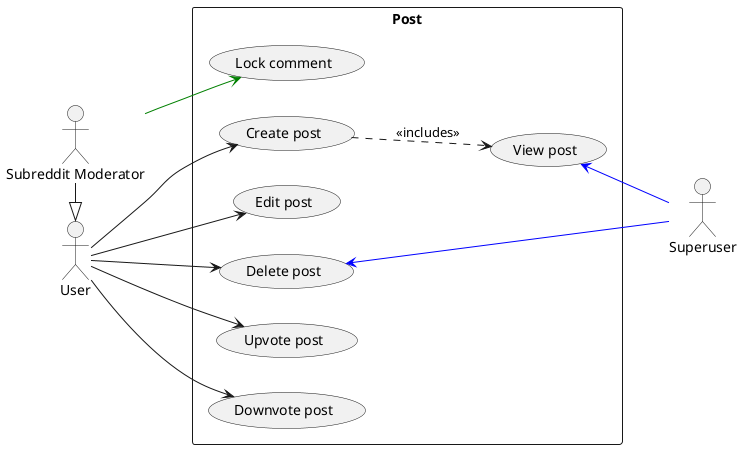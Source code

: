 @startuml
skinparam packageStyle rectangle
left to right direction
actor "User" as user
actor "Subreddit Moderator" as mod
actor "Superuser" as su
mod -|> user

rectangle Post as post {
  usecase "Create post" as post_create
  usecase "View post" as post_read
  usecase "Edit post" as post_update
  usecase "Delete post" as post_delete

  usecase "Upvote post" as post_up
  usecase "Downvote post" as post_down
  usecase "Lock comment" as post_lock
}

user --> post_create
user --> post_update
user --> post_delete

user --> post_up
user --> post_down

mod -[#green]-> post_lock

post_read   <-[#blue]- su
post_delete <-[#blue]- su

post_create ..> post_read : <<includes>>

@enduml
